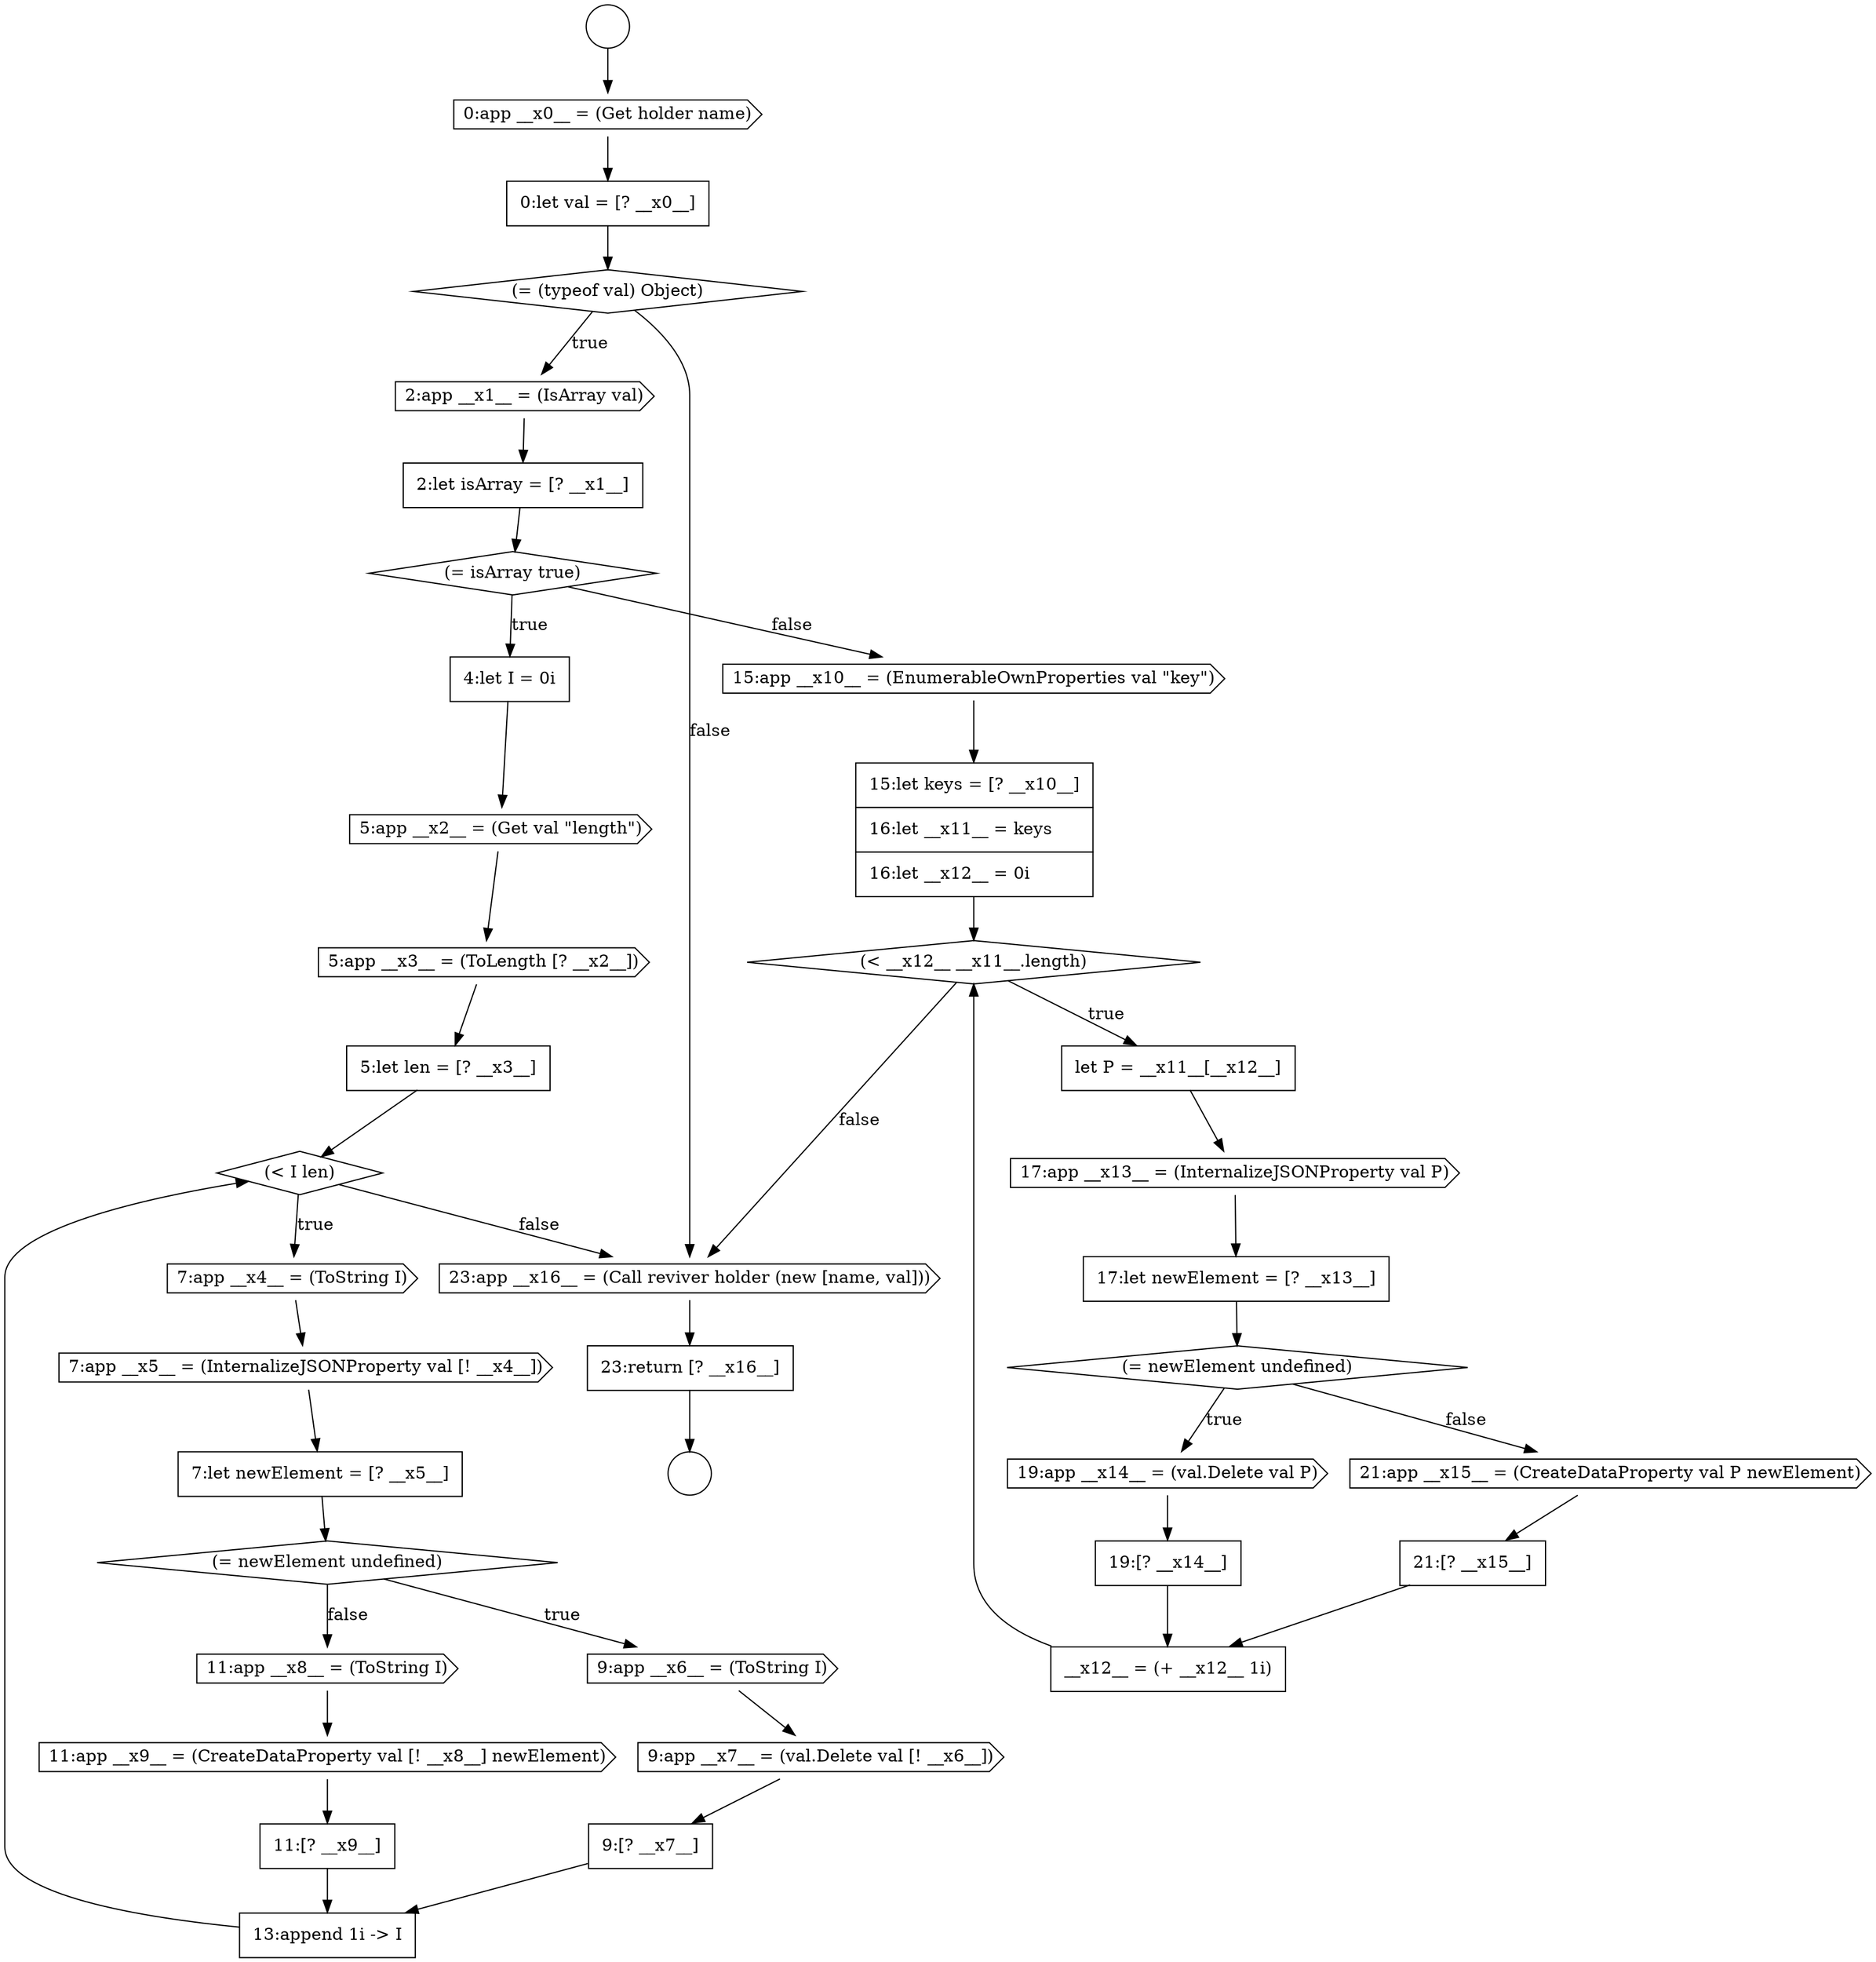 digraph {
  node0 [shape=circle label=" " color="black" fillcolor="white" style=filled]
  node5 [shape=cds, label=<<font color="black">2:app __x1__ = (IsArray val)</font>> color="black" fillcolor="white" style=filled]
  node10 [shape=cds, label=<<font color="black">5:app __x3__ = (ToLength [? __x2__])</font>> color="black" fillcolor="white" style=filled]
  node14 [shape=cds, label=<<font color="black">7:app __x5__ = (InternalizeJSONProperty val [! __x4__])</font>> color="black" fillcolor="white" style=filled]
  node1 [shape=circle label=" " color="black" fillcolor="white" style=filled]
  node6 [shape=none, margin=0, label=<<font color="black">
    <table border="0" cellborder="1" cellspacing="0" cellpadding="10">
      <tr><td align="left">2:let isArray = [? __x1__]</td></tr>
    </table>
  </font>> color="black" fillcolor="white" style=filled]
  node9 [shape=cds, label=<<font color="black">5:app __x2__ = (Get val &quot;length&quot;)</font>> color="black" fillcolor="white" style=filled]
  node13 [shape=cds, label=<<font color="black">7:app __x4__ = (ToString I)</font>> color="black" fillcolor="white" style=filled]
  node2 [shape=cds, label=<<font color="black">0:app __x0__ = (Get holder name)</font>> color="black" fillcolor="white" style=filled]
  node12 [shape=diamond, label=<<font color="black">(&lt; I len)</font>> color="black" fillcolor="white" style=filled]
  node7 [shape=diamond, label=<<font color="black">(= isArray true)</font>> color="black" fillcolor="white" style=filled]
  node18 [shape=cds, label=<<font color="black">9:app __x7__ = (val.Delete val [! __x6__])</font>> color="black" fillcolor="white" style=filled]
  node11 [shape=none, margin=0, label=<<font color="black">
    <table border="0" cellborder="1" cellspacing="0" cellpadding="10">
      <tr><td align="left">5:let len = [? __x3__]</td></tr>
    </table>
  </font>> color="black" fillcolor="white" style=filled]
  node8 [shape=none, margin=0, label=<<font color="black">
    <table border="0" cellborder="1" cellspacing="0" cellpadding="10">
      <tr><td align="left">4:let I = 0i</td></tr>
    </table>
  </font>> color="black" fillcolor="white" style=filled]
  node4 [shape=diamond, label=<<font color="black">(= (typeof val) Object)</font>> color="black" fillcolor="white" style=filled]
  node15 [shape=none, margin=0, label=<<font color="black">
    <table border="0" cellborder="1" cellspacing="0" cellpadding="10">
      <tr><td align="left">7:let newElement = [? __x5__]</td></tr>
    </table>
  </font>> color="black" fillcolor="white" style=filled]
  node24 [shape=cds, label=<<font color="black">15:app __x10__ = (EnumerableOwnProperties val &quot;key&quot;)</font>> color="black" fillcolor="white" style=filled]
  node37 [shape=none, margin=0, label=<<font color="black">
    <table border="0" cellborder="1" cellspacing="0" cellpadding="10">
      <tr><td align="left">23:return [? __x16__]</td></tr>
    </table>
  </font>> color="black" fillcolor="white" style=filled]
  node25 [shape=none, margin=0, label=<<font color="black">
    <table border="0" cellborder="1" cellspacing="0" cellpadding="10">
      <tr><td align="left">15:let keys = [? __x10__]</td></tr>
      <tr><td align="left">16:let __x11__ = keys</td></tr>
      <tr><td align="left">16:let __x12__ = 0i</td></tr>
    </table>
  </font>> color="black" fillcolor="white" style=filled]
  node20 [shape=cds, label=<<font color="black">11:app __x8__ = (ToString I)</font>> color="black" fillcolor="white" style=filled]
  node29 [shape=none, margin=0, label=<<font color="black">
    <table border="0" cellborder="1" cellspacing="0" cellpadding="10">
      <tr><td align="left">17:let newElement = [? __x13__]</td></tr>
    </table>
  </font>> color="black" fillcolor="white" style=filled]
  node28 [shape=cds, label=<<font color="black">17:app __x13__ = (InternalizeJSONProperty val P)</font>> color="black" fillcolor="white" style=filled]
  node21 [shape=cds, label=<<font color="black">11:app __x9__ = (CreateDataProperty val [! __x8__] newElement)</font>> color="black" fillcolor="white" style=filled]
  node33 [shape=cds, label=<<font color="black">21:app __x15__ = (CreateDataProperty val P newElement)</font>> color="black" fillcolor="white" style=filled]
  node17 [shape=cds, label=<<font color="black">9:app __x6__ = (ToString I)</font>> color="black" fillcolor="white" style=filled]
  node32 [shape=none, margin=0, label=<<font color="black">
    <table border="0" cellborder="1" cellspacing="0" cellpadding="10">
      <tr><td align="left">19:[? __x14__]</td></tr>
    </table>
  </font>> color="black" fillcolor="white" style=filled]
  node34 [shape=none, margin=0, label=<<font color="black">
    <table border="0" cellborder="1" cellspacing="0" cellpadding="10">
      <tr><td align="left">21:[? __x15__]</td></tr>
    </table>
  </font>> color="black" fillcolor="white" style=filled]
  node22 [shape=none, margin=0, label=<<font color="black">
    <table border="0" cellborder="1" cellspacing="0" cellpadding="10">
      <tr><td align="left">11:[? __x9__]</td></tr>
    </table>
  </font>> color="black" fillcolor="white" style=filled]
  node27 [shape=none, margin=0, label=<<font color="black">
    <table border="0" cellborder="1" cellspacing="0" cellpadding="10">
      <tr><td align="left">let P = __x11__[__x12__]</td></tr>
    </table>
  </font>> color="black" fillcolor="white" style=filled]
  node3 [shape=none, margin=0, label=<<font color="black">
    <table border="0" cellborder="1" cellspacing="0" cellpadding="10">
      <tr><td align="left">0:let val = [? __x0__]</td></tr>
    </table>
  </font>> color="black" fillcolor="white" style=filled]
  node35 [shape=none, margin=0, label=<<font color="black">
    <table border="0" cellborder="1" cellspacing="0" cellpadding="10">
      <tr><td align="left">__x12__ = (+ __x12__ 1i)</td></tr>
    </table>
  </font>> color="black" fillcolor="white" style=filled]
  node16 [shape=diamond, label=<<font color="black">(= newElement undefined)</font>> color="black" fillcolor="white" style=filled]
  node31 [shape=cds, label=<<font color="black">19:app __x14__ = (val.Delete val P)</font>> color="black" fillcolor="white" style=filled]
  node26 [shape=diamond, label=<<font color="black">(&lt; __x12__ __x11__.length)</font>> color="black" fillcolor="white" style=filled]
  node23 [shape=none, margin=0, label=<<font color="black">
    <table border="0" cellborder="1" cellspacing="0" cellpadding="10">
      <tr><td align="left">13:append 1i -&gt; I</td></tr>
    </table>
  </font>> color="black" fillcolor="white" style=filled]
  node36 [shape=cds, label=<<font color="black">23:app __x16__ = (Call reviver holder (new [name, val]))</font>> color="black" fillcolor="white" style=filled]
  node30 [shape=diamond, label=<<font color="black">(= newElement undefined)</font>> color="black" fillcolor="white" style=filled]
  node19 [shape=none, margin=0, label=<<font color="black">
    <table border="0" cellborder="1" cellspacing="0" cellpadding="10">
      <tr><td align="left">9:[? __x7__]</td></tr>
    </table>
  </font>> color="black" fillcolor="white" style=filled]
  node37 -> node1 [ color="black"]
  node11 -> node12 [ color="black"]
  node13 -> node14 [ color="black"]
  node0 -> node2 [ color="black"]
  node25 -> node26 [ color="black"]
  node4 -> node5 [label=<<font color="black">true</font>> color="black"]
  node4 -> node36 [label=<<font color="black">false</font>> color="black"]
  node30 -> node31 [label=<<font color="black">true</font>> color="black"]
  node30 -> node33 [label=<<font color="black">false</font>> color="black"]
  node17 -> node18 [ color="black"]
  node33 -> node34 [ color="black"]
  node5 -> node6 [ color="black"]
  node3 -> node4 [ color="black"]
  node7 -> node8 [label=<<font color="black">true</font>> color="black"]
  node7 -> node24 [label=<<font color="black">false</font>> color="black"]
  node16 -> node17 [label=<<font color="black">true</font>> color="black"]
  node16 -> node20 [label=<<font color="black">false</font>> color="black"]
  node28 -> node29 [ color="black"]
  node29 -> node30 [ color="black"]
  node32 -> node35 [ color="black"]
  node34 -> node35 [ color="black"]
  node18 -> node19 [ color="black"]
  node2 -> node3 [ color="black"]
  node15 -> node16 [ color="black"]
  node36 -> node37 [ color="black"]
  node22 -> node23 [ color="black"]
  node6 -> node7 [ color="black"]
  node26 -> node27 [label=<<font color="black">true</font>> color="black"]
  node26 -> node36 [label=<<font color="black">false</font>> color="black"]
  node9 -> node10 [ color="black"]
  node27 -> node28 [ color="black"]
  node35 -> node26 [ color="black"]
  node19 -> node23 [ color="black"]
  node14 -> node15 [ color="black"]
  node31 -> node32 [ color="black"]
  node10 -> node11 [ color="black"]
  node23 -> node12 [ color="black"]
  node12 -> node13 [label=<<font color="black">true</font>> color="black"]
  node12 -> node36 [label=<<font color="black">false</font>> color="black"]
  node8 -> node9 [ color="black"]
  node21 -> node22 [ color="black"]
  node20 -> node21 [ color="black"]
  node24 -> node25 [ color="black"]
}
